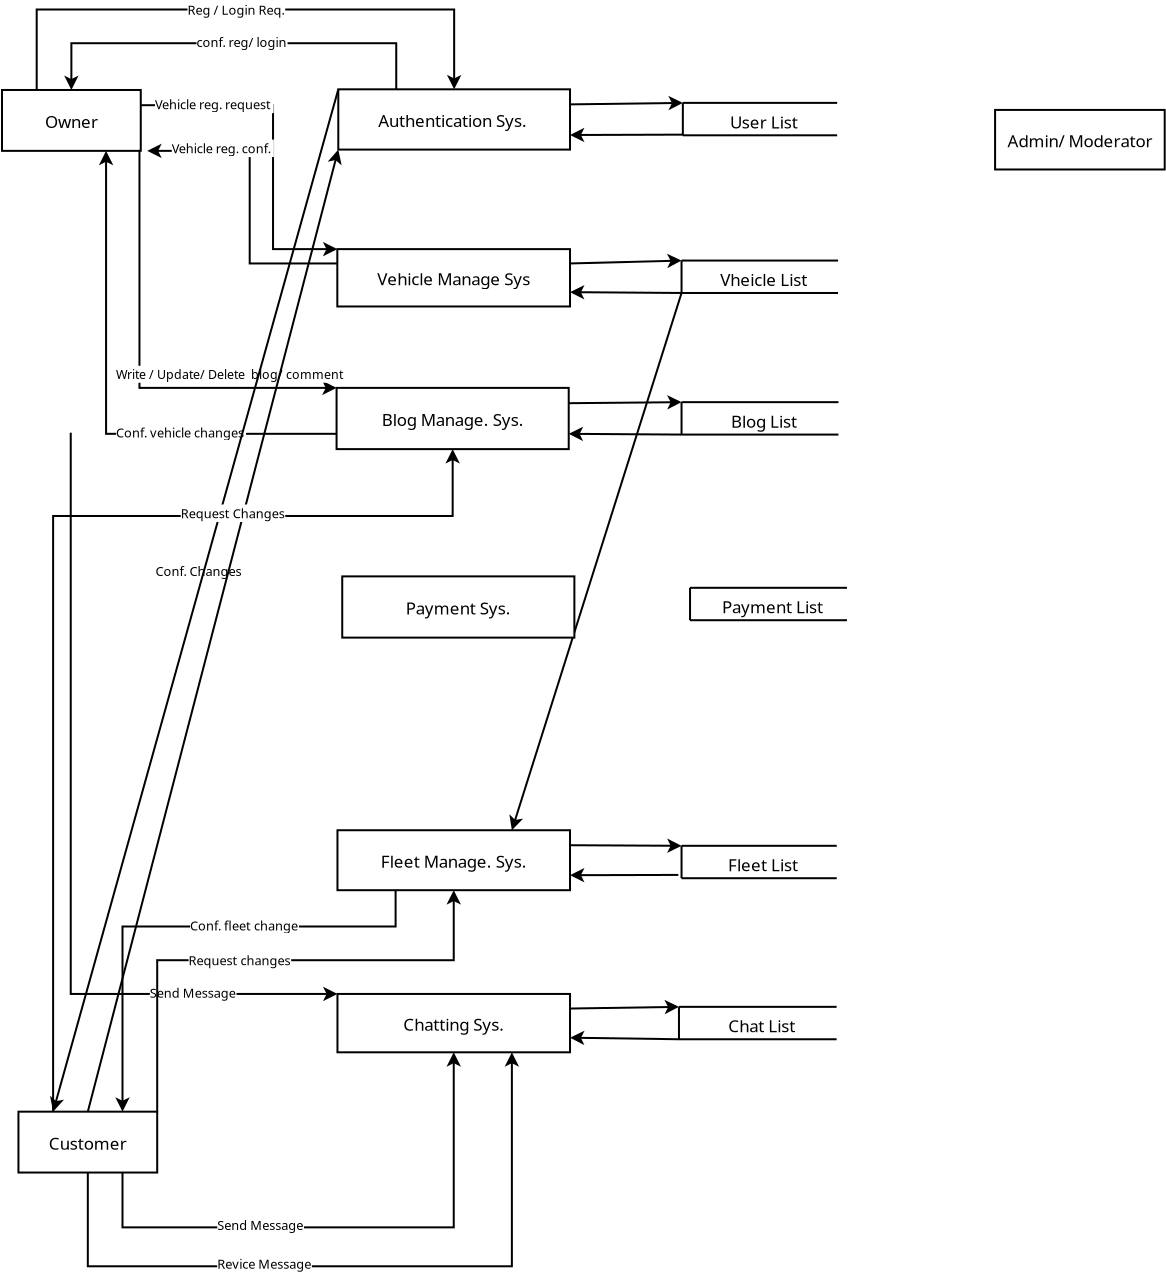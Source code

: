 <?xml version="1.0" encoding="UTF-8"?>
<dia:diagram xmlns:dia="http://www.lysator.liu.se/~alla/dia/">
  <dia:layer name="Background" visible="true" active="true">
    <dia:object type="Flowchart - Box" version="0" id="O0">
      <dia:attribute name="obj_pos">
        <dia:point val="16.893,25.109"/>
      </dia:attribute>
      <dia:attribute name="obj_bb">
        <dia:rectangle val="16.843,25.059;28.529,28.171"/>
      </dia:attribute>
      <dia:attribute name="elem_corner">
        <dia:point val="16.893,25.109"/>
      </dia:attribute>
      <dia:attribute name="elem_width">
        <dia:real val="11.586"/>
      </dia:attribute>
      <dia:attribute name="elem_height">
        <dia:real val="3.013"/>
      </dia:attribute>
      <dia:attribute name="border_width">
        <dia:real val="0.1"/>
      </dia:attribute>
      <dia:attribute name="show_background">
        <dia:boolean val="true"/>
      </dia:attribute>
      <dia:attribute name="padding">
        <dia:real val="0.5"/>
      </dia:attribute>
      <dia:attribute name="text">
        <dia:composite type="text">
          <dia:attribute name="string">
            <dia:string>#Authentication Sys.#</dia:string>
          </dia:attribute>
          <dia:attribute name="font">
            <dia:font family="sans" style="0" name="Helvetica"/>
          </dia:attribute>
          <dia:attribute name="height">
            <dia:real val="1.058"/>
          </dia:attribute>
          <dia:attribute name="pos">
            <dia:point val="22.686,26.933"/>
          </dia:attribute>
          <dia:attribute name="color">
            <dia:color val="#000000"/>
          </dia:attribute>
          <dia:attribute name="alignment">
            <dia:enum val="1"/>
          </dia:attribute>
        </dia:composite>
      </dia:attribute>
    </dia:object>
    <dia:object type="Flowchart - Box" version="0" id="O1">
      <dia:attribute name="obj_pos">
        <dia:point val="16.807,40.037"/>
      </dia:attribute>
      <dia:attribute name="obj_bb">
        <dia:rectangle val="16.757,39.987;28.464,43.15"/>
      </dia:attribute>
      <dia:attribute name="elem_corner">
        <dia:point val="16.807,40.037"/>
      </dia:attribute>
      <dia:attribute name="elem_width">
        <dia:real val="11.607"/>
      </dia:attribute>
      <dia:attribute name="elem_height">
        <dia:real val="3.062"/>
      </dia:attribute>
      <dia:attribute name="border_width">
        <dia:real val="0.1"/>
      </dia:attribute>
      <dia:attribute name="show_background">
        <dia:boolean val="true"/>
      </dia:attribute>
      <dia:attribute name="padding">
        <dia:real val="0.5"/>
      </dia:attribute>
      <dia:attribute name="text">
        <dia:composite type="text">
          <dia:attribute name="string">
            <dia:string>#Blog Manage. Sys.#</dia:string>
          </dia:attribute>
          <dia:attribute name="font">
            <dia:font family="sans" style="0" name="Helvetica"/>
          </dia:attribute>
          <dia:attribute name="height">
            <dia:real val="1.058"/>
          </dia:attribute>
          <dia:attribute name="pos">
            <dia:point val="22.611,41.887"/>
          </dia:attribute>
          <dia:attribute name="color">
            <dia:color val="#000000"/>
          </dia:attribute>
          <dia:attribute name="alignment">
            <dia:enum val="1"/>
          </dia:attribute>
        </dia:composite>
      </dia:attribute>
    </dia:object>
    <dia:object type="Flowchart - Box" version="0" id="O2">
      <dia:attribute name="obj_pos">
        <dia:point val="16.851,62.155"/>
      </dia:attribute>
      <dia:attribute name="obj_bb">
        <dia:rectangle val="16.801,62.105;28.529,65.203"/>
      </dia:attribute>
      <dia:attribute name="elem_corner">
        <dia:point val="16.851,62.155"/>
      </dia:attribute>
      <dia:attribute name="elem_width">
        <dia:real val="11.628"/>
      </dia:attribute>
      <dia:attribute name="elem_height">
        <dia:real val="2.998"/>
      </dia:attribute>
      <dia:attribute name="border_width">
        <dia:real val="0.1"/>
      </dia:attribute>
      <dia:attribute name="show_background">
        <dia:boolean val="true"/>
      </dia:attribute>
      <dia:attribute name="padding">
        <dia:real val="0.5"/>
      </dia:attribute>
      <dia:attribute name="text">
        <dia:composite type="text">
          <dia:attribute name="string">
            <dia:string>#Fleet Manage. Sys.#</dia:string>
          </dia:attribute>
          <dia:attribute name="font">
            <dia:font family="sans" style="0" name="Helvetica"/>
          </dia:attribute>
          <dia:attribute name="height">
            <dia:real val="1.058"/>
          </dia:attribute>
          <dia:attribute name="pos">
            <dia:point val="22.665,63.972"/>
          </dia:attribute>
          <dia:attribute name="color">
            <dia:color val="#000000"/>
          </dia:attribute>
          <dia:attribute name="alignment">
            <dia:enum val="1"/>
          </dia:attribute>
        </dia:composite>
      </dia:attribute>
    </dia:object>
    <dia:object type="Flowchart - Box" version="0" id="O3">
      <dia:attribute name="obj_pos">
        <dia:point val="16.844,33.099"/>
      </dia:attribute>
      <dia:attribute name="obj_bb">
        <dia:rectangle val="16.794,33.049;28.529,36.017"/>
      </dia:attribute>
      <dia:attribute name="elem_corner">
        <dia:point val="16.844,33.099"/>
      </dia:attribute>
      <dia:attribute name="elem_width">
        <dia:real val="11.635"/>
      </dia:attribute>
      <dia:attribute name="elem_height">
        <dia:real val="2.868"/>
      </dia:attribute>
      <dia:attribute name="border_width">
        <dia:real val="0.1"/>
      </dia:attribute>
      <dia:attribute name="show_background">
        <dia:boolean val="true"/>
      </dia:attribute>
      <dia:attribute name="padding">
        <dia:real val="0.5"/>
      </dia:attribute>
      <dia:attribute name="text">
        <dia:composite type="text">
          <dia:attribute name="string">
            <dia:string>#Vehicle Manage Sys#</dia:string>
          </dia:attribute>
          <dia:attribute name="font">
            <dia:font family="sans" style="0" name="Helvetica"/>
          </dia:attribute>
          <dia:attribute name="height">
            <dia:real val="1.058"/>
          </dia:attribute>
          <dia:attribute name="pos">
            <dia:point val="22.662,34.852"/>
          </dia:attribute>
          <dia:attribute name="color">
            <dia:color val="#000000"/>
          </dia:attribute>
          <dia:attribute name="alignment">
            <dia:enum val="1"/>
          </dia:attribute>
        </dia:composite>
      </dia:attribute>
    </dia:object>
    <dia:object type="Flowchart - Box" version="0" id="O4">
      <dia:attribute name="obj_pos">
        <dia:point val="16.851,70.34"/>
      </dia:attribute>
      <dia:attribute name="obj_bb">
        <dia:rectangle val="16.801,70.29;28.529,73.308"/>
      </dia:attribute>
      <dia:attribute name="elem_corner">
        <dia:point val="16.851,70.34"/>
      </dia:attribute>
      <dia:attribute name="elem_width">
        <dia:real val="11.628"/>
      </dia:attribute>
      <dia:attribute name="elem_height">
        <dia:real val="2.918"/>
      </dia:attribute>
      <dia:attribute name="border_width">
        <dia:real val="0.1"/>
      </dia:attribute>
      <dia:attribute name="show_background">
        <dia:boolean val="true"/>
      </dia:attribute>
      <dia:attribute name="padding">
        <dia:real val="0.5"/>
      </dia:attribute>
      <dia:attribute name="text">
        <dia:composite type="text">
          <dia:attribute name="string">
            <dia:string>#Chatting Sys.#</dia:string>
          </dia:attribute>
          <dia:attribute name="font">
            <dia:font family="sans" style="0" name="Helvetica"/>
          </dia:attribute>
          <dia:attribute name="height">
            <dia:real val="1.058"/>
          </dia:attribute>
          <dia:attribute name="pos">
            <dia:point val="22.665,72.117"/>
          </dia:attribute>
          <dia:attribute name="color">
            <dia:color val="#000000"/>
          </dia:attribute>
          <dia:attribute name="alignment">
            <dia:enum val="1"/>
          </dia:attribute>
        </dia:composite>
      </dia:attribute>
    </dia:object>
    <dia:object type="Flowchart - Data Source" version="1" id="O5">
      <dia:attribute name="obj_pos">
        <dia:point val="34.12,25.787"/>
      </dia:attribute>
      <dia:attribute name="obj_bb">
        <dia:rectangle val="34.07,25.737;41.836,27.458"/>
      </dia:attribute>
      <dia:attribute name="meta">
        <dia:composite type="dict"/>
      </dia:attribute>
      <dia:attribute name="elem_corner">
        <dia:point val="34.12,25.787"/>
      </dia:attribute>
      <dia:attribute name="elem_width">
        <dia:real val="7.716"/>
      </dia:attribute>
      <dia:attribute name="elem_height">
        <dia:real val="1.621"/>
      </dia:attribute>
      <dia:attribute name="line_width">
        <dia:real val="0.1"/>
      </dia:attribute>
      <dia:attribute name="line_colour">
        <dia:color val="#000000"/>
      </dia:attribute>
      <dia:attribute name="fill_colour">
        <dia:color val="#ffffff"/>
      </dia:attribute>
      <dia:attribute name="show_background">
        <dia:boolean val="true"/>
      </dia:attribute>
      <dia:attribute name="line_style">
        <dia:enum val="0"/>
        <dia:real val="1"/>
      </dia:attribute>
      <dia:attribute name="padding">
        <dia:real val="0.1"/>
      </dia:attribute>
      <dia:attribute name="text">
        <dia:composite type="text">
          <dia:attribute name="string">
            <dia:string>#User List#</dia:string>
          </dia:attribute>
          <dia:attribute name="font">
            <dia:font family="sans" style="0" name="Helvetica"/>
          </dia:attribute>
          <dia:attribute name="height">
            <dia:real val="1.058"/>
          </dia:attribute>
          <dia:attribute name="pos">
            <dia:point val="38.171,26.969"/>
          </dia:attribute>
          <dia:attribute name="color">
            <dia:color val="#000000"/>
          </dia:attribute>
          <dia:attribute name="alignment">
            <dia:enum val="1"/>
          </dia:attribute>
        </dia:composite>
      </dia:attribute>
      <dia:attribute name="flip_horizontal">
        <dia:boolean val="false"/>
      </dia:attribute>
      <dia:attribute name="flip_vertical">
        <dia:boolean val="false"/>
      </dia:attribute>
      <dia:attribute name="subscale">
        <dia:real val="1"/>
      </dia:attribute>
    </dia:object>
    <dia:object type="Flowchart - Data Source" version="1" id="O6">
      <dia:attribute name="obj_pos">
        <dia:point val="34.055,33.671"/>
      </dia:attribute>
      <dia:attribute name="obj_bb">
        <dia:rectangle val="34.005,33.621;41.88,35.342"/>
      </dia:attribute>
      <dia:attribute name="meta">
        <dia:composite type="dict"/>
      </dia:attribute>
      <dia:attribute name="elem_corner">
        <dia:point val="34.055,33.671"/>
      </dia:attribute>
      <dia:attribute name="elem_width">
        <dia:real val="7.825"/>
      </dia:attribute>
      <dia:attribute name="elem_height">
        <dia:real val="1.621"/>
      </dia:attribute>
      <dia:attribute name="line_width">
        <dia:real val="0.1"/>
      </dia:attribute>
      <dia:attribute name="line_colour">
        <dia:color val="#000000"/>
      </dia:attribute>
      <dia:attribute name="fill_colour">
        <dia:color val="#ffffff"/>
      </dia:attribute>
      <dia:attribute name="show_background">
        <dia:boolean val="true"/>
      </dia:attribute>
      <dia:attribute name="line_style">
        <dia:enum val="0"/>
        <dia:real val="1"/>
      </dia:attribute>
      <dia:attribute name="padding">
        <dia:real val="0.1"/>
      </dia:attribute>
      <dia:attribute name="text">
        <dia:composite type="text">
          <dia:attribute name="string">
            <dia:string>#Vheicle List#</dia:string>
          </dia:attribute>
          <dia:attribute name="font">
            <dia:font family="sans" style="0" name="Helvetica"/>
          </dia:attribute>
          <dia:attribute name="height">
            <dia:real val="1.058"/>
          </dia:attribute>
          <dia:attribute name="pos">
            <dia:point val="38.163,34.853"/>
          </dia:attribute>
          <dia:attribute name="color">
            <dia:color val="#000000"/>
          </dia:attribute>
          <dia:attribute name="alignment">
            <dia:enum val="1"/>
          </dia:attribute>
        </dia:composite>
      </dia:attribute>
      <dia:attribute name="flip_horizontal">
        <dia:boolean val="false"/>
      </dia:attribute>
      <dia:attribute name="flip_vertical">
        <dia:boolean val="false"/>
      </dia:attribute>
      <dia:attribute name="subscale">
        <dia:real val="1"/>
      </dia:attribute>
    </dia:object>
    <dia:object type="Flowchart - Data Source" version="1" id="O7">
      <dia:attribute name="obj_pos">
        <dia:point val="34.055,40.751"/>
      </dia:attribute>
      <dia:attribute name="obj_bb">
        <dia:rectangle val="34.005,40.701;41.901,42.422"/>
      </dia:attribute>
      <dia:attribute name="meta">
        <dia:composite type="dict"/>
      </dia:attribute>
      <dia:attribute name="elem_corner">
        <dia:point val="34.055,40.751"/>
      </dia:attribute>
      <dia:attribute name="elem_width">
        <dia:real val="7.846"/>
      </dia:attribute>
      <dia:attribute name="elem_height">
        <dia:real val="1.621"/>
      </dia:attribute>
      <dia:attribute name="line_width">
        <dia:real val="0.1"/>
      </dia:attribute>
      <dia:attribute name="line_colour">
        <dia:color val="#000000"/>
      </dia:attribute>
      <dia:attribute name="fill_colour">
        <dia:color val="#ffffff"/>
      </dia:attribute>
      <dia:attribute name="show_background">
        <dia:boolean val="true"/>
      </dia:attribute>
      <dia:attribute name="line_style">
        <dia:enum val="0"/>
        <dia:real val="1"/>
      </dia:attribute>
      <dia:attribute name="padding">
        <dia:real val="0.1"/>
      </dia:attribute>
      <dia:attribute name="text">
        <dia:composite type="text">
          <dia:attribute name="string">
            <dia:string>#Blog List#</dia:string>
          </dia:attribute>
          <dia:attribute name="font">
            <dia:font family="sans" style="0" name="Helvetica"/>
          </dia:attribute>
          <dia:attribute name="height">
            <dia:real val="1.058"/>
          </dia:attribute>
          <dia:attribute name="pos">
            <dia:point val="38.174,41.932"/>
          </dia:attribute>
          <dia:attribute name="color">
            <dia:color val="#000000"/>
          </dia:attribute>
          <dia:attribute name="alignment">
            <dia:enum val="1"/>
          </dia:attribute>
        </dia:composite>
      </dia:attribute>
      <dia:attribute name="flip_horizontal">
        <dia:boolean val="false"/>
      </dia:attribute>
      <dia:attribute name="flip_vertical">
        <dia:boolean val="false"/>
      </dia:attribute>
      <dia:attribute name="subscale">
        <dia:real val="1"/>
      </dia:attribute>
    </dia:object>
    <dia:object type="Flowchart - Data Source" version="1" id="O8">
      <dia:attribute name="obj_pos">
        <dia:point val="34.055,62.933"/>
      </dia:attribute>
      <dia:attribute name="obj_bb">
        <dia:rectangle val="34.005,62.883;41.815,64.604"/>
      </dia:attribute>
      <dia:attribute name="meta">
        <dia:composite type="dict"/>
      </dia:attribute>
      <dia:attribute name="elem_corner">
        <dia:point val="34.055,62.933"/>
      </dia:attribute>
      <dia:attribute name="elem_width">
        <dia:real val="7.76"/>
      </dia:attribute>
      <dia:attribute name="elem_height">
        <dia:real val="1.621"/>
      </dia:attribute>
      <dia:attribute name="line_width">
        <dia:real val="0.1"/>
      </dia:attribute>
      <dia:attribute name="line_colour">
        <dia:color val="#000000"/>
      </dia:attribute>
      <dia:attribute name="fill_colour">
        <dia:color val="#ffffff"/>
      </dia:attribute>
      <dia:attribute name="show_background">
        <dia:boolean val="true"/>
      </dia:attribute>
      <dia:attribute name="line_style">
        <dia:enum val="0"/>
        <dia:real val="1"/>
      </dia:attribute>
      <dia:attribute name="padding">
        <dia:real val="0.1"/>
      </dia:attribute>
      <dia:attribute name="text">
        <dia:composite type="text">
          <dia:attribute name="string">
            <dia:string>#Fleet List#</dia:string>
          </dia:attribute>
          <dia:attribute name="font">
            <dia:font family="sans" style="0" name="Helvetica"/>
          </dia:attribute>
          <dia:attribute name="height">
            <dia:real val="1.058"/>
          </dia:attribute>
          <dia:attribute name="pos">
            <dia:point val="38.129,64.115"/>
          </dia:attribute>
          <dia:attribute name="color">
            <dia:color val="#000000"/>
          </dia:attribute>
          <dia:attribute name="alignment">
            <dia:enum val="1"/>
          </dia:attribute>
        </dia:composite>
      </dia:attribute>
      <dia:attribute name="flip_horizontal">
        <dia:boolean val="false"/>
      </dia:attribute>
      <dia:attribute name="flip_vertical">
        <dia:boolean val="false"/>
      </dia:attribute>
      <dia:attribute name="subscale">
        <dia:real val="1"/>
      </dia:attribute>
    </dia:object>
    <dia:object type="Flowchart - Data Source" version="1" id="O9">
      <dia:attribute name="obj_pos">
        <dia:point val="33.926,70.985"/>
      </dia:attribute>
      <dia:attribute name="obj_bb">
        <dia:rectangle val="33.876,70.935;41.809,72.656"/>
      </dia:attribute>
      <dia:attribute name="meta">
        <dia:composite type="dict"/>
      </dia:attribute>
      <dia:attribute name="elem_corner">
        <dia:point val="33.926,70.985"/>
      </dia:attribute>
      <dia:attribute name="elem_width">
        <dia:real val="7.883"/>
      </dia:attribute>
      <dia:attribute name="elem_height">
        <dia:real val="1.621"/>
      </dia:attribute>
      <dia:attribute name="line_width">
        <dia:real val="0.1"/>
      </dia:attribute>
      <dia:attribute name="line_colour">
        <dia:color val="#000000"/>
      </dia:attribute>
      <dia:attribute name="fill_colour">
        <dia:color val="#ffffff"/>
      </dia:attribute>
      <dia:attribute name="show_background">
        <dia:boolean val="true"/>
      </dia:attribute>
      <dia:attribute name="line_style">
        <dia:enum val="0"/>
        <dia:real val="1"/>
      </dia:attribute>
      <dia:attribute name="padding">
        <dia:real val="0.1"/>
      </dia:attribute>
      <dia:attribute name="text">
        <dia:composite type="text">
          <dia:attribute name="string">
            <dia:string>#Chat List#</dia:string>
          </dia:attribute>
          <dia:attribute name="font">
            <dia:font family="sans" style="0" name="Helvetica"/>
          </dia:attribute>
          <dia:attribute name="height">
            <dia:real val="1.058"/>
          </dia:attribute>
          <dia:attribute name="pos">
            <dia:point val="38.064,72.167"/>
          </dia:attribute>
          <dia:attribute name="color">
            <dia:color val="#000000"/>
          </dia:attribute>
          <dia:attribute name="alignment">
            <dia:enum val="1"/>
          </dia:attribute>
        </dia:composite>
      </dia:attribute>
      <dia:attribute name="flip_horizontal">
        <dia:boolean val="false"/>
      </dia:attribute>
      <dia:attribute name="flip_vertical">
        <dia:boolean val="false"/>
      </dia:attribute>
      <dia:attribute name="subscale">
        <dia:real val="1"/>
      </dia:attribute>
    </dia:object>
    <dia:object type="Flowchart - Box" version="0" id="O10">
      <dia:attribute name="obj_pos">
        <dia:point val="0.078,25.142"/>
      </dia:attribute>
      <dia:attribute name="obj_bb">
        <dia:rectangle val="0.028,25.092;7.066,28.236"/>
      </dia:attribute>
      <dia:attribute name="elem_corner">
        <dia:point val="0.078,25.142"/>
      </dia:attribute>
      <dia:attribute name="elem_width">
        <dia:real val="6.938"/>
      </dia:attribute>
      <dia:attribute name="elem_height">
        <dia:real val="3.044"/>
      </dia:attribute>
      <dia:attribute name="border_width">
        <dia:real val="0.1"/>
      </dia:attribute>
      <dia:attribute name="show_background">
        <dia:boolean val="true"/>
      </dia:attribute>
      <dia:attribute name="padding">
        <dia:real val="0.5"/>
      </dia:attribute>
      <dia:attribute name="text">
        <dia:composite type="text">
          <dia:attribute name="string">
            <dia:string>#Owner#</dia:string>
          </dia:attribute>
          <dia:attribute name="font">
            <dia:font family="sans" style="0" name="Helvetica"/>
          </dia:attribute>
          <dia:attribute name="height">
            <dia:real val="1.058"/>
          </dia:attribute>
          <dia:attribute name="pos">
            <dia:point val="3.547,26.983"/>
          </dia:attribute>
          <dia:attribute name="color">
            <dia:color val="#000000"/>
          </dia:attribute>
          <dia:attribute name="alignment">
            <dia:enum val="1"/>
          </dia:attribute>
        </dia:composite>
      </dia:attribute>
    </dia:object>
    <dia:object type="Standard - Text" version="1" id="O11">
      <dia:attribute name="obj_pos">
        <dia:point val="10.258,25.787"/>
      </dia:attribute>
      <dia:attribute name="obj_bb">
        <dia:rectangle val="10.258,25.147;10.258,25.919"/>
      </dia:attribute>
      <dia:attribute name="text">
        <dia:composite type="text">
          <dia:attribute name="string">
            <dia:string>##</dia:string>
          </dia:attribute>
          <dia:attribute name="font">
            <dia:font family="sans" style="0" name="Helvetica"/>
          </dia:attribute>
          <dia:attribute name="height">
            <dia:real val="0.8"/>
          </dia:attribute>
          <dia:attribute name="pos">
            <dia:point val="10.258,25.787"/>
          </dia:attribute>
          <dia:attribute name="color">
            <dia:color val="#000000"/>
          </dia:attribute>
          <dia:attribute name="alignment">
            <dia:enum val="0"/>
          </dia:attribute>
        </dia:composite>
      </dia:attribute>
      <dia:attribute name="valign">
        <dia:enum val="3"/>
      </dia:attribute>
    </dia:object>
    <dia:object type="Standard - Line" version="0" id="O12">
      <dia:attribute name="obj_pos">
        <dia:point val="28.479,25.862"/>
      </dia:attribute>
      <dia:attribute name="obj_bb">
        <dia:rectangle val="28.428,25.433;34.232,26.157"/>
      </dia:attribute>
      <dia:attribute name="conn_endpoints">
        <dia:point val="28.479,25.862"/>
        <dia:point val="34.12,25.787"/>
      </dia:attribute>
      <dia:attribute name="numcp">
        <dia:int val="1"/>
      </dia:attribute>
      <dia:attribute name="end_arrow">
        <dia:enum val="22"/>
      </dia:attribute>
      <dia:attribute name="end_arrow_length">
        <dia:real val="0.5"/>
      </dia:attribute>
      <dia:attribute name="end_arrow_width">
        <dia:real val="0.5"/>
      </dia:attribute>
      <dia:connections>
        <dia:connection handle="0" to="O0" connection="6"/>
        <dia:connection handle="1" to="O5" connection="0"/>
      </dia:connections>
    </dia:object>
    <dia:object type="Flowchart - Box" version="0" id="O13">
      <dia:attribute name="obj_pos">
        <dia:point val="0.9,76.226"/>
      </dia:attribute>
      <dia:attribute name="obj_bb">
        <dia:rectangle val="0.85,76.176;7.888,79.319"/>
      </dia:attribute>
      <dia:attribute name="elem_corner">
        <dia:point val="0.9,76.226"/>
      </dia:attribute>
      <dia:attribute name="elem_width">
        <dia:real val="6.938"/>
      </dia:attribute>
      <dia:attribute name="elem_height">
        <dia:real val="3.044"/>
      </dia:attribute>
      <dia:attribute name="border_width">
        <dia:real val="0.1"/>
      </dia:attribute>
      <dia:attribute name="show_background">
        <dia:boolean val="true"/>
      </dia:attribute>
      <dia:attribute name="padding">
        <dia:real val="0.5"/>
      </dia:attribute>
      <dia:attribute name="text">
        <dia:composite type="text">
          <dia:attribute name="string">
            <dia:string>#Customer#</dia:string>
          </dia:attribute>
          <dia:attribute name="font">
            <dia:font family="sans" style="0" name="Helvetica"/>
          </dia:attribute>
          <dia:attribute name="height">
            <dia:real val="1.058"/>
          </dia:attribute>
          <dia:attribute name="pos">
            <dia:point val="4.369,78.066"/>
          </dia:attribute>
          <dia:attribute name="color">
            <dia:color val="#000000"/>
          </dia:attribute>
          <dia:attribute name="alignment">
            <dia:enum val="1"/>
          </dia:attribute>
        </dia:composite>
      </dia:attribute>
    </dia:object>
    <dia:group>
      <dia:object type="Standard - ZigZagLine" version="1" id="O14">
        <dia:attribute name="obj_pos">
          <dia:point val="1.813,25.142"/>
        </dia:attribute>
        <dia:attribute name="obj_bb">
          <dia:rectangle val="1.763,21.068;23.048,25.221"/>
        </dia:attribute>
        <dia:attribute name="orth_points">
          <dia:point val="1.813,25.142"/>
          <dia:point val="1.813,21.118"/>
          <dia:point val="22.686,21.118"/>
          <dia:point val="22.686,25.109"/>
        </dia:attribute>
        <dia:attribute name="orth_orient">
          <dia:enum val="1"/>
          <dia:enum val="0"/>
          <dia:enum val="1"/>
        </dia:attribute>
        <dia:attribute name="autorouting">
          <dia:boolean val="false"/>
        </dia:attribute>
        <dia:attribute name="line_width">
          <dia:real val="0.1"/>
        </dia:attribute>
        <dia:attribute name="end_arrow">
          <dia:enum val="22"/>
        </dia:attribute>
        <dia:attribute name="end_arrow_length">
          <dia:real val="0.5"/>
        </dia:attribute>
        <dia:attribute name="end_arrow_width">
          <dia:real val="0.5"/>
        </dia:attribute>
      </dia:object>
      <dia:object type="Standard - Text" version="1" id="O15">
        <dia:attribute name="obj_pos">
          <dia:point val="9.351,21.378"/>
        </dia:attribute>
        <dia:attribute name="obj_bb">
          <dia:rectangle val="9.351,20.738;14.095,21.51"/>
        </dia:attribute>
        <dia:attribute name="text">
          <dia:composite type="text">
            <dia:attribute name="string">
              <dia:string>#Reg / Login Req.#</dia:string>
            </dia:attribute>
            <dia:attribute name="font">
              <dia:font family="sans" style="0" name="Helvetica"/>
            </dia:attribute>
            <dia:attribute name="height">
              <dia:real val="0.8"/>
            </dia:attribute>
            <dia:attribute name="pos">
              <dia:point val="9.351,21.378"/>
            </dia:attribute>
            <dia:attribute name="color">
              <dia:color val="#000000"/>
            </dia:attribute>
            <dia:attribute name="alignment">
              <dia:enum val="0"/>
            </dia:attribute>
          </dia:composite>
        </dia:attribute>
        <dia:attribute name="valign">
          <dia:enum val="3"/>
        </dia:attribute>
        <dia:attribute name="fill_color">
          <dia:color val="#ffffff"/>
        </dia:attribute>
        <dia:attribute name="show_background">
          <dia:boolean val="true"/>
        </dia:attribute>
      </dia:object>
    </dia:group>
    <dia:group>
      <dia:object type="Standard - ZigZagLine" version="1" id="O16">
        <dia:attribute name="obj_pos">
          <dia:point val="19.79,25.109"/>
        </dia:attribute>
        <dia:attribute name="obj_bb">
          <dia:rectangle val="3.185,22.754;19.84,25.254"/>
        </dia:attribute>
        <dia:attribute name="orth_points">
          <dia:point val="19.79,25.109"/>
          <dia:point val="19.79,22.804"/>
          <dia:point val="3.547,22.804"/>
          <dia:point val="3.547,25.142"/>
        </dia:attribute>
        <dia:attribute name="orth_orient">
          <dia:enum val="1"/>
          <dia:enum val="0"/>
          <dia:enum val="1"/>
        </dia:attribute>
        <dia:attribute name="autorouting">
          <dia:boolean val="false"/>
        </dia:attribute>
        <dia:attribute name="line_width">
          <dia:real val="0.1"/>
        </dia:attribute>
        <dia:attribute name="end_arrow">
          <dia:enum val="22"/>
        </dia:attribute>
        <dia:attribute name="end_arrow_length">
          <dia:real val="0.5"/>
        </dia:attribute>
        <dia:attribute name="end_arrow_width">
          <dia:real val="0.5"/>
        </dia:attribute>
      </dia:object>
      <dia:object type="Standard - Text" version="1" id="O17">
        <dia:attribute name="obj_pos">
          <dia:point val="9.804,22.999"/>
        </dia:attribute>
        <dia:attribute name="obj_bb">
          <dia:rectangle val="9.804,22.359;14.127,23.131"/>
        </dia:attribute>
        <dia:attribute name="text">
          <dia:composite type="text">
            <dia:attribute name="string">
              <dia:string>#conf. reg/ login#</dia:string>
            </dia:attribute>
            <dia:attribute name="font">
              <dia:font family="sans" style="0" name="Helvetica"/>
            </dia:attribute>
            <dia:attribute name="height">
              <dia:real val="0.8"/>
            </dia:attribute>
            <dia:attribute name="pos">
              <dia:point val="9.804,22.999"/>
            </dia:attribute>
            <dia:attribute name="color">
              <dia:color val="#000000"/>
            </dia:attribute>
            <dia:attribute name="alignment">
              <dia:enum val="0"/>
            </dia:attribute>
          </dia:composite>
        </dia:attribute>
        <dia:attribute name="valign">
          <dia:enum val="3"/>
        </dia:attribute>
        <dia:attribute name="fill_color">
          <dia:color val="#ffffff"/>
        </dia:attribute>
        <dia:attribute name="show_background">
          <dia:boolean val="true"/>
        </dia:attribute>
      </dia:object>
    </dia:group>
    <dia:group>
      <dia:object type="Standard - ZigZagLine" version="1" id="O18">
        <dia:attribute name="obj_pos">
          <dia:point val="7.016,25.903"/>
        </dia:attribute>
        <dia:attribute name="obj_bb">
          <dia:rectangle val="6.966,25.853;16.956,33.461"/>
        </dia:attribute>
        <dia:attribute name="orth_points">
          <dia:point val="7.016,25.903"/>
          <dia:point val="13.63,25.903"/>
          <dia:point val="13.63,33.099"/>
          <dia:point val="16.844,33.099"/>
        </dia:attribute>
        <dia:attribute name="orth_orient">
          <dia:enum val="0"/>
          <dia:enum val="1"/>
          <dia:enum val="0"/>
        </dia:attribute>
        <dia:attribute name="autorouting">
          <dia:boolean val="false"/>
        </dia:attribute>
        <dia:attribute name="end_arrow">
          <dia:enum val="22"/>
        </dia:attribute>
        <dia:attribute name="end_arrow_length">
          <dia:real val="0.5"/>
        </dia:attribute>
        <dia:attribute name="end_arrow_width">
          <dia:real val="0.5"/>
        </dia:attribute>
      </dia:object>
      <dia:object type="Standard - Text" version="1" id="O19">
        <dia:attribute name="obj_pos">
          <dia:point val="7.729,26.111"/>
        </dia:attribute>
        <dia:attribute name="obj_bb">
          <dia:rectangle val="7.729,25.471;13.38,26.244"/>
        </dia:attribute>
        <dia:attribute name="text">
          <dia:composite type="text">
            <dia:attribute name="string">
              <dia:string>#Vehicle reg. request#</dia:string>
            </dia:attribute>
            <dia:attribute name="font">
              <dia:font family="sans" style="0" name="Helvetica"/>
            </dia:attribute>
            <dia:attribute name="height">
              <dia:real val="0.8"/>
            </dia:attribute>
            <dia:attribute name="pos">
              <dia:point val="7.729,26.111"/>
            </dia:attribute>
            <dia:attribute name="color">
              <dia:color val="#000000"/>
            </dia:attribute>
            <dia:attribute name="alignment">
              <dia:enum val="0"/>
            </dia:attribute>
          </dia:composite>
        </dia:attribute>
        <dia:attribute name="valign">
          <dia:enum val="3"/>
        </dia:attribute>
        <dia:attribute name="fill_color">
          <dia:color val="#ffffff"/>
        </dia:attribute>
        <dia:attribute name="show_background">
          <dia:boolean val="true"/>
        </dia:attribute>
      </dia:object>
    </dia:group>
    <dia:group>
      <dia:object type="Standard - ZigZagLine" version="1" id="O20">
        <dia:attribute name="obj_pos">
          <dia:point val="16.844,33.816"/>
        </dia:attribute>
        <dia:attribute name="obj_bb">
          <dia:rectangle val="7.229,27.824;16.894,33.866"/>
        </dia:attribute>
        <dia:attribute name="orth_points">
          <dia:point val="16.844,33.816"/>
          <dia:point val="12.463,33.816"/>
          <dia:point val="12.463,28.186"/>
          <dia:point val="7.34,28.186"/>
        </dia:attribute>
        <dia:attribute name="orth_orient">
          <dia:enum val="0"/>
          <dia:enum val="1"/>
          <dia:enum val="0"/>
        </dia:attribute>
        <dia:attribute name="autorouting">
          <dia:boolean val="false"/>
        </dia:attribute>
        <dia:attribute name="end_arrow">
          <dia:enum val="22"/>
        </dia:attribute>
        <dia:attribute name="end_arrow_length">
          <dia:real val="0.5"/>
        </dia:attribute>
        <dia:attribute name="end_arrow_width">
          <dia:real val="0.5"/>
        </dia:attribute>
      </dia:object>
      <dia:object type="Standard - Text" version="1" id="O21">
        <dia:attribute name="obj_pos">
          <dia:point val="8.566,28.307"/>
        </dia:attribute>
        <dia:attribute name="obj_bb">
          <dia:rectangle val="8.566,27.667;13.488,28.44"/>
        </dia:attribute>
        <dia:attribute name="text">
          <dia:composite type="text">
            <dia:attribute name="string">
              <dia:string>#Vehicle reg. conf.#</dia:string>
            </dia:attribute>
            <dia:attribute name="font">
              <dia:font family="sans" style="0" name="Helvetica"/>
            </dia:attribute>
            <dia:attribute name="height">
              <dia:real val="0.8"/>
            </dia:attribute>
            <dia:attribute name="pos">
              <dia:point val="8.566,28.307"/>
            </dia:attribute>
            <dia:attribute name="color">
              <dia:color val="#000000"/>
            </dia:attribute>
            <dia:attribute name="alignment">
              <dia:enum val="0"/>
            </dia:attribute>
          </dia:composite>
        </dia:attribute>
        <dia:attribute name="valign">
          <dia:enum val="3"/>
        </dia:attribute>
        <dia:attribute name="fill_color">
          <dia:color val="#ffffff"/>
        </dia:attribute>
        <dia:attribute name="show_background">
          <dia:boolean val="true"/>
        </dia:attribute>
      </dia:object>
    </dia:group>
    <dia:group>
      <dia:object type="Standard - ZigZagLine" version="1" id="O22">
        <dia:attribute name="obj_pos">
          <dia:point val="5.282,28.186"/>
        </dia:attribute>
        <dia:attribute name="obj_bb">
          <dia:rectangle val="4.92,28.136;16.857,42.384"/>
        </dia:attribute>
        <dia:attribute name="orth_points">
          <dia:point val="5.282,28.186"/>
          <dia:point val="5.282,42.334"/>
          <dia:point val="16.807,42.334"/>
        </dia:attribute>
        <dia:attribute name="orth_orient">
          <dia:enum val="1"/>
          <dia:enum val="0"/>
        </dia:attribute>
        <dia:attribute name="autorouting">
          <dia:boolean val="true"/>
        </dia:attribute>
        <dia:attribute name="start_arrow">
          <dia:enum val="22"/>
        </dia:attribute>
        <dia:attribute name="start_arrow_length">
          <dia:real val="0.5"/>
        </dia:attribute>
        <dia:attribute name="start_arrow_width">
          <dia:real val="0.5"/>
        </dia:attribute>
      </dia:object>
      <dia:object type="Standard - Text" version="1" id="O23">
        <dia:attribute name="obj_pos">
          <dia:point val="5.784,42.516"/>
        </dia:attribute>
        <dia:attribute name="obj_bb">
          <dia:rectangle val="5.784,41.857;11.959,42.687"/>
        </dia:attribute>
        <dia:attribute name="text">
          <dia:composite type="text">
            <dia:attribute name="string">
              <dia:string>#Conf. vehicle changes#</dia:string>
            </dia:attribute>
            <dia:attribute name="font">
              <dia:font family="sans" style="0" name="Helvetica"/>
            </dia:attribute>
            <dia:attribute name="height">
              <dia:real val="0.8"/>
            </dia:attribute>
            <dia:attribute name="pos">
              <dia:point val="5.784,42.516"/>
            </dia:attribute>
            <dia:attribute name="color">
              <dia:color val="#000000"/>
            </dia:attribute>
            <dia:attribute name="alignment">
              <dia:enum val="0"/>
            </dia:attribute>
          </dia:composite>
        </dia:attribute>
        <dia:attribute name="valign">
          <dia:enum val="3"/>
        </dia:attribute>
        <dia:attribute name="fill_color">
          <dia:color val="#ffffff"/>
        </dia:attribute>
        <dia:attribute name="show_background">
          <dia:boolean val="true"/>
        </dia:attribute>
      </dia:object>
    </dia:group>
    <dia:group>
      <dia:object type="Standard - ZigZagLine" version="1" id="O24">
        <dia:attribute name="obj_pos">
          <dia:point val="7.016,28.186"/>
        </dia:attribute>
        <dia:attribute name="obj_bb">
          <dia:rectangle val="6.901,28.136;16.919,40.399"/>
        </dia:attribute>
        <dia:attribute name="orth_points">
          <dia:point val="7.016,28.186"/>
          <dia:point val="6.951,28.186"/>
          <dia:point val="6.951,40.037"/>
          <dia:point val="16.807,40.037"/>
        </dia:attribute>
        <dia:attribute name="orth_orient">
          <dia:enum val="0"/>
          <dia:enum val="1"/>
          <dia:enum val="0"/>
        </dia:attribute>
        <dia:attribute name="autorouting">
          <dia:boolean val="false"/>
        </dia:attribute>
        <dia:attribute name="end_arrow">
          <dia:enum val="22"/>
        </dia:attribute>
        <dia:attribute name="end_arrow_length">
          <dia:real val="0.5"/>
        </dia:attribute>
        <dia:attribute name="end_arrow_width">
          <dia:real val="0.5"/>
        </dia:attribute>
      </dia:object>
      <dia:object type="Standard - Text" version="1" id="O25">
        <dia:attribute name="obj_pos">
          <dia:point val="5.784,39.598"/>
        </dia:attribute>
        <dia:attribute name="obj_bb">
          <dia:rectangle val="5.784,38.978;16.539,39.726"/>
        </dia:attribute>
        <dia:attribute name="text">
          <dia:composite type="text">
            <dia:attribute name="string">
              <dia:string>#Write / Update/ Delete  blog/ comment#</dia:string>
            </dia:attribute>
            <dia:attribute name="font">
              <dia:font family="sans" style="0" name="Helvetica"/>
            </dia:attribute>
            <dia:attribute name="height">
              <dia:real val="0.776"/>
            </dia:attribute>
            <dia:attribute name="pos">
              <dia:point val="5.784,39.598"/>
            </dia:attribute>
            <dia:attribute name="color">
              <dia:color val="#000000"/>
            </dia:attribute>
            <dia:attribute name="alignment">
              <dia:enum val="0"/>
            </dia:attribute>
          </dia:composite>
        </dia:attribute>
        <dia:attribute name="valign">
          <dia:enum val="3"/>
        </dia:attribute>
        <dia:attribute name="fill_color">
          <dia:color val="#ffffff"/>
        </dia:attribute>
        <dia:attribute name="show_background">
          <dia:boolean val="true"/>
        </dia:attribute>
      </dia:object>
    </dia:group>
    <dia:group>
      <dia:object type="Standard - ZigZagLine" version="1" id="O26">
        <dia:attribute name="obj_pos">
          <dia:point val="3.547,42.328"/>
        </dia:attribute>
        <dia:attribute name="obj_bb">
          <dia:rectangle val="3.465,42.278;16.963,70.702"/>
        </dia:attribute>
        <dia:attribute name="orth_points">
          <dia:point val="3.547,42.328"/>
          <dia:point val="3.515,42.328"/>
          <dia:point val="3.515,70.34"/>
          <dia:point val="16.851,70.34"/>
        </dia:attribute>
        <dia:attribute name="orth_orient">
          <dia:enum val="0"/>
          <dia:enum val="1"/>
          <dia:enum val="0"/>
        </dia:attribute>
        <dia:attribute name="autorouting">
          <dia:boolean val="false"/>
        </dia:attribute>
        <dia:attribute name="end_arrow">
          <dia:enum val="22"/>
        </dia:attribute>
        <dia:attribute name="end_arrow_length">
          <dia:real val="0.5"/>
        </dia:attribute>
        <dia:attribute name="end_arrow_width">
          <dia:real val="0.5"/>
        </dia:attribute>
      </dia:object>
      <dia:object type="Standard - Text" version="1" id="O27">
        <dia:attribute name="obj_pos">
          <dia:point val="7.47,70.534"/>
        </dia:attribute>
        <dia:attribute name="obj_bb">
          <dia:rectangle val="7.47,69.894;11.505,70.667"/>
        </dia:attribute>
        <dia:attribute name="text">
          <dia:composite type="text">
            <dia:attribute name="string">
              <dia:string>#Send Message#</dia:string>
            </dia:attribute>
            <dia:attribute name="font">
              <dia:font family="sans" style="0" name="Helvetica"/>
            </dia:attribute>
            <dia:attribute name="height">
              <dia:real val="0.8"/>
            </dia:attribute>
            <dia:attribute name="pos">
              <dia:point val="7.47,70.534"/>
            </dia:attribute>
            <dia:attribute name="color">
              <dia:color val="#000000"/>
            </dia:attribute>
            <dia:attribute name="alignment">
              <dia:enum val="0"/>
            </dia:attribute>
          </dia:composite>
        </dia:attribute>
        <dia:attribute name="valign">
          <dia:enum val="3"/>
        </dia:attribute>
        <dia:attribute name="fill_color">
          <dia:color val="#ffffff"/>
        </dia:attribute>
        <dia:attribute name="show_background">
          <dia:boolean val="true"/>
        </dia:attribute>
      </dia:object>
    </dia:group>
    <dia:group>
      <dia:object type="Standard - ZigZagLine" version="1" id="O28">
        <dia:attribute name="obj_pos">
          <dia:point val="6.103,79.269"/>
        </dia:attribute>
        <dia:attribute name="obj_bb">
          <dia:rectangle val="6.053,73.146;23.027,82.061"/>
        </dia:attribute>
        <dia:attribute name="orth_points">
          <dia:point val="6.103,79.269"/>
          <dia:point val="6.103,82.011"/>
          <dia:point val="22.665,82.011"/>
          <dia:point val="22.665,73.258"/>
        </dia:attribute>
        <dia:attribute name="orth_orient">
          <dia:enum val="1"/>
          <dia:enum val="0"/>
          <dia:enum val="1"/>
        </dia:attribute>
        <dia:attribute name="autorouting">
          <dia:boolean val="false"/>
        </dia:attribute>
        <dia:attribute name="end_arrow">
          <dia:enum val="22"/>
        </dia:attribute>
        <dia:attribute name="end_arrow_length">
          <dia:real val="0.5"/>
        </dia:attribute>
        <dia:attribute name="end_arrow_width">
          <dia:real val="0.5"/>
        </dia:attribute>
      </dia:object>
      <dia:object type="Standard - Text" version="1" id="O29">
        <dia:attribute name="obj_pos">
          <dia:point val="10.842,82.141"/>
        </dia:attribute>
        <dia:attribute name="obj_bb">
          <dia:rectangle val="10.842,81.501;14.877,82.274"/>
        </dia:attribute>
        <dia:attribute name="text">
          <dia:composite type="text">
            <dia:attribute name="string">
              <dia:string>#Send Message#</dia:string>
            </dia:attribute>
            <dia:attribute name="font">
              <dia:font family="sans" style="0" name="Helvetica"/>
            </dia:attribute>
            <dia:attribute name="height">
              <dia:real val="0.8"/>
            </dia:attribute>
            <dia:attribute name="pos">
              <dia:point val="10.842,82.141"/>
            </dia:attribute>
            <dia:attribute name="color">
              <dia:color val="#000000"/>
            </dia:attribute>
            <dia:attribute name="alignment">
              <dia:enum val="0"/>
            </dia:attribute>
          </dia:composite>
        </dia:attribute>
        <dia:attribute name="valign">
          <dia:enum val="3"/>
        </dia:attribute>
        <dia:attribute name="fill_color">
          <dia:color val="#ffffff"/>
        </dia:attribute>
        <dia:attribute name="show_background">
          <dia:boolean val="true"/>
        </dia:attribute>
      </dia:object>
    </dia:group>
    <dia:group>
      <dia:object type="Standard - ZigZagLine" version="1" id="O30">
        <dia:attribute name="obj_pos">
          <dia:point val="4.369,79.269"/>
        </dia:attribute>
        <dia:attribute name="obj_bb">
          <dia:rectangle val="4.319,73.146;25.934,84.007"/>
        </dia:attribute>
        <dia:attribute name="orth_points">
          <dia:point val="4.369,79.269"/>
          <dia:point val="4.369,83.957"/>
          <dia:point val="25.572,83.957"/>
          <dia:point val="25.572,73.258"/>
        </dia:attribute>
        <dia:attribute name="orth_orient">
          <dia:enum val="1"/>
          <dia:enum val="0"/>
          <dia:enum val="1"/>
        </dia:attribute>
        <dia:attribute name="autorouting">
          <dia:boolean val="false"/>
        </dia:attribute>
        <dia:attribute name="end_arrow">
          <dia:enum val="22"/>
        </dia:attribute>
        <dia:attribute name="end_arrow_length">
          <dia:real val="0.5"/>
        </dia:attribute>
        <dia:attribute name="end_arrow_width">
          <dia:real val="0.5"/>
        </dia:attribute>
      </dia:object>
      <dia:object type="Standard - Text" version="1" id="O31">
        <dia:attribute name="obj_pos">
          <dia:point val="10.835,84.078"/>
        </dia:attribute>
        <dia:attribute name="obj_bb">
          <dia:rectangle val="10.835,83.438;15.298,84.211"/>
        </dia:attribute>
        <dia:attribute name="text">
          <dia:composite type="text">
            <dia:attribute name="string">
              <dia:string>#Revice Message#</dia:string>
            </dia:attribute>
            <dia:attribute name="font">
              <dia:font family="sans" style="0" name="Helvetica"/>
            </dia:attribute>
            <dia:attribute name="height">
              <dia:real val="0.8"/>
            </dia:attribute>
            <dia:attribute name="pos">
              <dia:point val="10.835,84.078"/>
            </dia:attribute>
            <dia:attribute name="color">
              <dia:color val="#000000"/>
            </dia:attribute>
            <dia:attribute name="alignment">
              <dia:enum val="0"/>
            </dia:attribute>
          </dia:composite>
        </dia:attribute>
        <dia:attribute name="valign">
          <dia:enum val="3"/>
        </dia:attribute>
        <dia:attribute name="fill_color">
          <dia:color val="#ffffff"/>
        </dia:attribute>
        <dia:attribute name="show_background">
          <dia:boolean val="true"/>
        </dia:attribute>
      </dia:object>
    </dia:group>
    <dia:group>
      <dia:object type="Standard - ZigZagLine" version="1" id="O32">
        <dia:attribute name="obj_pos">
          <dia:point val="7.838,76.226"/>
        </dia:attribute>
        <dia:attribute name="obj_bb">
          <dia:rectangle val="7.788,65.041;23.027,76.276"/>
        </dia:attribute>
        <dia:attribute name="orth_points">
          <dia:point val="7.838,76.226"/>
          <dia:point val="7.838,68.654"/>
          <dia:point val="22.665,68.654"/>
          <dia:point val="22.665,65.153"/>
        </dia:attribute>
        <dia:attribute name="orth_orient">
          <dia:enum val="1"/>
          <dia:enum val="0"/>
          <dia:enum val="1"/>
        </dia:attribute>
        <dia:attribute name="autorouting">
          <dia:boolean val="false"/>
        </dia:attribute>
        <dia:attribute name="end_arrow">
          <dia:enum val="22"/>
        </dia:attribute>
        <dia:attribute name="end_arrow_length">
          <dia:real val="0.5"/>
        </dia:attribute>
        <dia:attribute name="end_arrow_width">
          <dia:real val="0.5"/>
        </dia:attribute>
      </dia:object>
      <dia:object type="Standard - Text" version="1" id="O33">
        <dia:attribute name="obj_pos">
          <dia:point val="9.409,68.905"/>
        </dia:attribute>
        <dia:attribute name="obj_bb">
          <dia:rectangle val="9.409,68.265;14.216,69.037"/>
        </dia:attribute>
        <dia:attribute name="text">
          <dia:composite type="text">
            <dia:attribute name="string">
              <dia:string>#Request changes#</dia:string>
            </dia:attribute>
            <dia:attribute name="font">
              <dia:font family="sans" style="0" name="Helvetica"/>
            </dia:attribute>
            <dia:attribute name="height">
              <dia:real val="0.8"/>
            </dia:attribute>
            <dia:attribute name="pos">
              <dia:point val="9.409,68.905"/>
            </dia:attribute>
            <dia:attribute name="color">
              <dia:color val="#000000"/>
            </dia:attribute>
            <dia:attribute name="alignment">
              <dia:enum val="0"/>
            </dia:attribute>
          </dia:composite>
        </dia:attribute>
        <dia:attribute name="valign">
          <dia:enum val="3"/>
        </dia:attribute>
        <dia:attribute name="fill_color">
          <dia:color val="#ffffff"/>
        </dia:attribute>
        <dia:attribute name="show_background">
          <dia:boolean val="true"/>
        </dia:attribute>
      </dia:object>
    </dia:group>
    <dia:group>
      <dia:object type="Standard - ZigZagLine" version="1" id="O34">
        <dia:attribute name="obj_pos">
          <dia:point val="6.103,76.226"/>
        </dia:attribute>
        <dia:attribute name="obj_bb">
          <dia:rectangle val="5.741,65.103;19.808,76.276"/>
        </dia:attribute>
        <dia:attribute name="orth_points">
          <dia:point val="6.103,76.226"/>
          <dia:point val="6.103,66.968"/>
          <dia:point val="19.758,66.968"/>
          <dia:point val="19.758,65.153"/>
        </dia:attribute>
        <dia:attribute name="orth_orient">
          <dia:enum val="1"/>
          <dia:enum val="0"/>
          <dia:enum val="1"/>
        </dia:attribute>
        <dia:attribute name="autorouting">
          <dia:boolean val="false"/>
        </dia:attribute>
        <dia:attribute name="start_arrow">
          <dia:enum val="22"/>
        </dia:attribute>
        <dia:attribute name="start_arrow_length">
          <dia:real val="0.5"/>
        </dia:attribute>
        <dia:attribute name="start_arrow_width">
          <dia:real val="0.5"/>
        </dia:attribute>
      </dia:object>
      <dia:object type="Standard - Text" version="1" id="O35">
        <dia:attribute name="obj_pos">
          <dia:point val="9.48,67.163"/>
        </dia:attribute>
        <dia:attribute name="obj_bb">
          <dia:rectangle val="9.48,66.523;14.65,67.295"/>
        </dia:attribute>
        <dia:attribute name="text">
          <dia:composite type="text">
            <dia:attribute name="string">
              <dia:string>#Conf. fleet change#</dia:string>
            </dia:attribute>
            <dia:attribute name="font">
              <dia:font family="sans" style="0" name="Helvetica"/>
            </dia:attribute>
            <dia:attribute name="height">
              <dia:real val="0.8"/>
            </dia:attribute>
            <dia:attribute name="pos">
              <dia:point val="9.48,67.163"/>
            </dia:attribute>
            <dia:attribute name="color">
              <dia:color val="#000000"/>
            </dia:attribute>
            <dia:attribute name="alignment">
              <dia:enum val="0"/>
            </dia:attribute>
          </dia:composite>
        </dia:attribute>
        <dia:attribute name="valign">
          <dia:enum val="3"/>
        </dia:attribute>
        <dia:attribute name="fill_color">
          <dia:color val="#ffffff"/>
        </dia:attribute>
        <dia:attribute name="show_background">
          <dia:boolean val="true"/>
        </dia:attribute>
      </dia:object>
    </dia:group>
    <dia:object type="Standard - Text" version="1" id="O36">
      <dia:attribute name="obj_pos">
        <dia:point val="7.748,49.447"/>
      </dia:attribute>
      <dia:attribute name="obj_bb">
        <dia:rectangle val="7.748,48.807;11.85,49.579"/>
      </dia:attribute>
      <dia:attribute name="text">
        <dia:composite type="text">
          <dia:attribute name="string">
            <dia:string>#Conf. Changes#</dia:string>
          </dia:attribute>
          <dia:attribute name="font">
            <dia:font family="sans" style="0" name="Helvetica"/>
          </dia:attribute>
          <dia:attribute name="height">
            <dia:real val="0.8"/>
          </dia:attribute>
          <dia:attribute name="pos">
            <dia:point val="7.748,49.447"/>
          </dia:attribute>
          <dia:attribute name="color">
            <dia:color val="#000000"/>
          </dia:attribute>
          <dia:attribute name="alignment">
            <dia:enum val="0"/>
          </dia:attribute>
        </dia:composite>
      </dia:attribute>
      <dia:attribute name="valign">
        <dia:enum val="3"/>
      </dia:attribute>
      <dia:attribute name="fill_color">
        <dia:color val="#ffffff"/>
      </dia:attribute>
      <dia:attribute name="show_background">
        <dia:boolean val="true"/>
      </dia:attribute>
    </dia:object>
    <dia:object type="Standard - Line" version="0" id="O37">
      <dia:attribute name="obj_pos">
        <dia:point val="4.369,76.226"/>
      </dia:attribute>
      <dia:attribute name="obj_bb">
        <dia:rectangle val="4.308,28.013;17.089,76.287"/>
      </dia:attribute>
      <dia:attribute name="conn_endpoints">
        <dia:point val="4.369,76.226"/>
        <dia:point val="16.893,28.121"/>
      </dia:attribute>
      <dia:attribute name="numcp">
        <dia:int val="1"/>
      </dia:attribute>
      <dia:attribute name="line_width">
        <dia:real val="0.1"/>
      </dia:attribute>
      <dia:attribute name="end_arrow">
        <dia:enum val="22"/>
      </dia:attribute>
      <dia:attribute name="end_arrow_length">
        <dia:real val="0.5"/>
      </dia:attribute>
      <dia:attribute name="end_arrow_width">
        <dia:real val="0.5"/>
      </dia:attribute>
      <dia:connections>
        <dia:connection handle="0" to="O13" connection="2"/>
        <dia:connection handle="1" to="O0" connection="11"/>
      </dia:connections>
    </dia:object>
    <dia:object type="Standard - Line" version="0" id="O38">
      <dia:attribute name="obj_pos">
        <dia:point val="16.893,25.109"/>
      </dia:attribute>
      <dia:attribute name="obj_bb">
        <dia:rectangle val="2.45,25.047;16.955,76.334"/>
      </dia:attribute>
      <dia:attribute name="conn_endpoints">
        <dia:point val="16.893,25.109"/>
        <dia:point val="2.634,76.226"/>
      </dia:attribute>
      <dia:attribute name="numcp">
        <dia:int val="1"/>
      </dia:attribute>
      <dia:attribute name="line_width">
        <dia:real val="0.1"/>
      </dia:attribute>
      <dia:attribute name="end_arrow">
        <dia:enum val="22"/>
      </dia:attribute>
      <dia:attribute name="end_arrow_length">
        <dia:real val="0.5"/>
      </dia:attribute>
      <dia:attribute name="end_arrow_width">
        <dia:real val="0.5"/>
      </dia:attribute>
      <dia:connections>
        <dia:connection handle="0" to="O0" connection="0"/>
        <dia:connection handle="1" to="O13" connection="1"/>
      </dia:connections>
    </dia:object>
    <dia:object type="Standard - Text" version="1" id="O39">
      <dia:attribute name="obj_pos">
        <dia:point val="7.6,62.948"/>
      </dia:attribute>
      <dia:attribute name="obj_bb">
        <dia:rectangle val="7.6,62.308;7.6,63.081"/>
      </dia:attribute>
      <dia:attribute name="text">
        <dia:composite type="text">
          <dia:attribute name="string">
            <dia:string>##</dia:string>
          </dia:attribute>
          <dia:attribute name="font">
            <dia:font family="sans" style="0" name="Helvetica"/>
          </dia:attribute>
          <dia:attribute name="height">
            <dia:real val="0.8"/>
          </dia:attribute>
          <dia:attribute name="pos">
            <dia:point val="7.6,62.948"/>
          </dia:attribute>
          <dia:attribute name="color">
            <dia:color val="#000000"/>
          </dia:attribute>
          <dia:attribute name="alignment">
            <dia:enum val="0"/>
          </dia:attribute>
        </dia:composite>
      </dia:attribute>
      <dia:attribute name="valign">
        <dia:enum val="3"/>
      </dia:attribute>
    </dia:object>
    <dia:object type="Standard - Line" version="0" id="O40">
      <dia:attribute name="obj_pos">
        <dia:point val="34.12,27.375"/>
      </dia:attribute>
      <dia:attribute name="obj_bb">
        <dia:rectangle val="28.367,27.029;34.17,27.753"/>
      </dia:attribute>
      <dia:attribute name="conn_endpoints">
        <dia:point val="34.12,27.375"/>
        <dia:point val="28.479,27.393"/>
      </dia:attribute>
      <dia:attribute name="numcp">
        <dia:int val="1"/>
      </dia:attribute>
      <dia:attribute name="end_arrow">
        <dia:enum val="22"/>
      </dia:attribute>
      <dia:attribute name="end_arrow_length">
        <dia:real val="0.5"/>
      </dia:attribute>
      <dia:attribute name="end_arrow_width">
        <dia:real val="0.5"/>
      </dia:attribute>
      <dia:connections>
        <dia:connection handle="0" to="O5" connection="6"/>
        <dia:connection handle="1" to="O0" connection="8"/>
      </dia:connections>
    </dia:object>
    <dia:object type="Standard - Line" version="0" id="O41">
      <dia:attribute name="obj_pos">
        <dia:point val="34.055,35.292"/>
      </dia:attribute>
      <dia:attribute name="obj_bb">
        <dia:rectangle val="28.367,34.893;34.106,35.617"/>
      </dia:attribute>
      <dia:attribute name="conn_endpoints">
        <dia:point val="34.055,35.292"/>
        <dia:point val="28.479,35.25"/>
      </dia:attribute>
      <dia:attribute name="numcp">
        <dia:int val="1"/>
      </dia:attribute>
      <dia:attribute name="end_arrow">
        <dia:enum val="22"/>
      </dia:attribute>
      <dia:attribute name="end_arrow_length">
        <dia:real val="0.5"/>
      </dia:attribute>
      <dia:attribute name="end_arrow_width">
        <dia:real val="0.5"/>
      </dia:attribute>
      <dia:connections>
        <dia:connection handle="0" to="O6" connection="8"/>
        <dia:connection handle="1" to="O3" connection="10"/>
      </dia:connections>
    </dia:object>
    <dia:object type="Standard - Line" version="0" id="O42">
      <dia:attribute name="obj_pos">
        <dia:point val="28.479,33.816"/>
      </dia:attribute>
      <dia:attribute name="obj_bb">
        <dia:rectangle val="28.428,33.325;34.167,34.049"/>
      </dia:attribute>
      <dia:attribute name="conn_endpoints">
        <dia:point val="28.479,33.816"/>
        <dia:point val="34.055,33.671"/>
      </dia:attribute>
      <dia:attribute name="numcp">
        <dia:int val="1"/>
      </dia:attribute>
      <dia:attribute name="end_arrow">
        <dia:enum val="22"/>
      </dia:attribute>
      <dia:attribute name="end_arrow_length">
        <dia:real val="0.5"/>
      </dia:attribute>
      <dia:attribute name="end_arrow_width">
        <dia:real val="0.5"/>
      </dia:attribute>
      <dia:connections>
        <dia:connection handle="0" to="O3" connection="6"/>
        <dia:connection handle="1" to="O6" connection="0"/>
      </dia:connections>
    </dia:object>
    <dia:object type="Standard - Line" version="0" id="O43">
      <dia:attribute name="obj_pos">
        <dia:point val="34.055,42.372"/>
      </dia:attribute>
      <dia:attribute name="obj_bb">
        <dia:rectangle val="28.302,41.976;34.106,42.7"/>
      </dia:attribute>
      <dia:attribute name="conn_endpoints">
        <dia:point val="34.055,42.372"/>
        <dia:point val="28.414,42.334"/>
      </dia:attribute>
      <dia:attribute name="numcp">
        <dia:int val="1"/>
      </dia:attribute>
      <dia:attribute name="end_arrow">
        <dia:enum val="22"/>
      </dia:attribute>
      <dia:attribute name="end_arrow_length">
        <dia:real val="0.5"/>
      </dia:attribute>
      <dia:attribute name="end_arrow_width">
        <dia:real val="0.5"/>
      </dia:attribute>
      <dia:connections>
        <dia:connection handle="0" to="O7" connection="8"/>
        <dia:connection handle="1" to="O1" connection="10"/>
      </dia:connections>
    </dia:object>
    <dia:object type="Standard - Line" version="0" id="O44">
      <dia:attribute name="obj_pos">
        <dia:point val="28.414,40.803"/>
      </dia:attribute>
      <dia:attribute name="obj_bb">
        <dia:rectangle val="28.364,40.395;34.167,41.118"/>
      </dia:attribute>
      <dia:attribute name="conn_endpoints">
        <dia:point val="28.414,40.803"/>
        <dia:point val="34.055,40.751"/>
      </dia:attribute>
      <dia:attribute name="numcp">
        <dia:int val="1"/>
      </dia:attribute>
      <dia:attribute name="end_arrow">
        <dia:enum val="22"/>
      </dia:attribute>
      <dia:attribute name="end_arrow_length">
        <dia:real val="0.5"/>
      </dia:attribute>
      <dia:attribute name="end_arrow_width">
        <dia:real val="0.5"/>
      </dia:attribute>
      <dia:connections>
        <dia:connection handle="0" to="O1" connection="6"/>
        <dia:connection handle="1" to="O7" connection="0"/>
      </dia:connections>
    </dia:object>
    <dia:object type="Standard - Line" version="0" id="O45">
      <dia:attribute name="obj_pos">
        <dia:point val="33.894,64.389"/>
      </dia:attribute>
      <dia:attribute name="obj_bb">
        <dia:rectangle val="28.367,64.04;33.944,64.763"/>
      </dia:attribute>
      <dia:attribute name="conn_endpoints">
        <dia:point val="33.894,64.389"/>
        <dia:point val="28.479,64.403"/>
      </dia:attribute>
      <dia:attribute name="numcp">
        <dia:int val="1"/>
      </dia:attribute>
      <dia:attribute name="end_arrow">
        <dia:enum val="22"/>
      </dia:attribute>
      <dia:attribute name="end_arrow_length">
        <dia:real val="0.5"/>
      </dia:attribute>
      <dia:attribute name="end_arrow_width">
        <dia:real val="0.5"/>
      </dia:attribute>
      <dia:connections>
        <dia:connection handle="1" to="O2" connection="10"/>
      </dia:connections>
    </dia:object>
    <dia:object type="Standard - Line" version="0" id="O46">
      <dia:attribute name="obj_pos">
        <dia:point val="28.479,62.904"/>
      </dia:attribute>
      <dia:attribute name="obj_bb">
        <dia:rectangle val="28.429,62.568;34.167,63.292"/>
      </dia:attribute>
      <dia:attribute name="conn_endpoints">
        <dia:point val="28.479,62.904"/>
        <dia:point val="34.055,62.933"/>
      </dia:attribute>
      <dia:attribute name="numcp">
        <dia:int val="1"/>
      </dia:attribute>
      <dia:attribute name="end_arrow">
        <dia:enum val="22"/>
      </dia:attribute>
      <dia:attribute name="end_arrow_length">
        <dia:real val="0.5"/>
      </dia:attribute>
      <dia:attribute name="end_arrow_width">
        <dia:real val="0.5"/>
      </dia:attribute>
      <dia:connections>
        <dia:connection handle="0" to="O2" connection="6"/>
        <dia:connection handle="1" to="O8" connection="0"/>
      </dia:connections>
    </dia:object>
    <dia:object type="Standard - Line" version="0" id="O47">
      <dia:attribute name="obj_pos">
        <dia:point val="33.926,72.606"/>
      </dia:attribute>
      <dia:attribute name="obj_bb">
        <dia:rectangle val="28.367,72.175;33.976,72.899"/>
      </dia:attribute>
      <dia:attribute name="conn_endpoints">
        <dia:point val="33.926,72.606"/>
        <dia:point val="28.479,72.528"/>
      </dia:attribute>
      <dia:attribute name="numcp">
        <dia:int val="1"/>
      </dia:attribute>
      <dia:attribute name="end_arrow">
        <dia:enum val="22"/>
      </dia:attribute>
      <dia:attribute name="end_arrow_length">
        <dia:real val="0.5"/>
      </dia:attribute>
      <dia:attribute name="end_arrow_width">
        <dia:real val="0.5"/>
      </dia:attribute>
      <dia:connections>
        <dia:connection handle="0" to="O9" connection="8"/>
        <dia:connection handle="1" to="O4" connection="10"/>
      </dia:connections>
    </dia:object>
    <dia:object type="Standard - Line" version="0" id="O48">
      <dia:attribute name="obj_pos">
        <dia:point val="28.479,71.07"/>
      </dia:attribute>
      <dia:attribute name="obj_bb">
        <dia:rectangle val="28.428,70.633;34.037,71.356"/>
      </dia:attribute>
      <dia:attribute name="conn_endpoints">
        <dia:point val="28.479,71.07"/>
        <dia:point val="33.926,70.985"/>
      </dia:attribute>
      <dia:attribute name="numcp">
        <dia:int val="1"/>
      </dia:attribute>
      <dia:attribute name="end_arrow">
        <dia:enum val="22"/>
      </dia:attribute>
      <dia:attribute name="end_arrow_length">
        <dia:real val="0.5"/>
      </dia:attribute>
      <dia:attribute name="end_arrow_width">
        <dia:real val="0.5"/>
      </dia:attribute>
      <dia:connections>
        <dia:connection handle="0" to="O4" connection="6"/>
        <dia:connection handle="1" to="O9" connection="0"/>
      </dia:connections>
    </dia:object>
    <dia:object type="Flowchart - Box" version="0" id="O49">
      <dia:attribute name="obj_pos">
        <dia:point val="50.036,26.139"/>
      </dia:attribute>
      <dia:attribute name="obj_bb">
        <dia:rectangle val="49.986,26.089;57.959,29.168"/>
      </dia:attribute>
      <dia:attribute name="elem_corner">
        <dia:point val="50.036,26.139"/>
      </dia:attribute>
      <dia:attribute name="elem_width">
        <dia:real val="7.873"/>
      </dia:attribute>
      <dia:attribute name="elem_height">
        <dia:real val="2.978"/>
      </dia:attribute>
      <dia:attribute name="border_width">
        <dia:real val="0.1"/>
      </dia:attribute>
      <dia:attribute name="show_background">
        <dia:boolean val="true"/>
      </dia:attribute>
      <dia:attribute name="padding">
        <dia:real val="0.5"/>
      </dia:attribute>
      <dia:attribute name="text">
        <dia:composite type="text">
          <dia:attribute name="string">
            <dia:string>#Admin/ Moderator#</dia:string>
          </dia:attribute>
          <dia:attribute name="font">
            <dia:font family="sans" style="0" name="Helvetica"/>
          </dia:attribute>
          <dia:attribute name="height">
            <dia:real val="1.058"/>
          </dia:attribute>
          <dia:attribute name="pos">
            <dia:point val="53.972,27.947"/>
          </dia:attribute>
          <dia:attribute name="color">
            <dia:color val="#000000"/>
          </dia:attribute>
          <dia:attribute name="alignment">
            <dia:enum val="1"/>
          </dia:attribute>
        </dia:composite>
      </dia:attribute>
    </dia:object>
    <dia:object type="Standard - Line" version="0" id="O50">
      <dia:attribute name="obj_pos">
        <dia:point val="34.055,35.292"/>
      </dia:attribute>
      <dia:attribute name="obj_bb">
        <dia:rectangle val="25.411,35.229;34.118,62.262"/>
      </dia:attribute>
      <dia:attribute name="conn_endpoints">
        <dia:point val="34.055,35.292"/>
        <dia:point val="25.572,62.155"/>
      </dia:attribute>
      <dia:attribute name="numcp">
        <dia:int val="1"/>
      </dia:attribute>
      <dia:attribute name="end_arrow">
        <dia:enum val="22"/>
      </dia:attribute>
      <dia:attribute name="end_arrow_length">
        <dia:real val="0.5"/>
      </dia:attribute>
      <dia:attribute name="end_arrow_width">
        <dia:real val="0.5"/>
      </dia:attribute>
      <dia:connections>
        <dia:connection handle="0" to="O6" connection="8"/>
        <dia:connection handle="1" to="O2" connection="3"/>
      </dia:connections>
    </dia:object>
    <dia:object type="Flowchart - Box" version="0" id="O51">
      <dia:attribute name="obj_pos">
        <dia:point val="17.09,49.462"/>
      </dia:attribute>
      <dia:attribute name="obj_bb">
        <dia:rectangle val="17.04,49.412;28.747,52.574"/>
      </dia:attribute>
      <dia:attribute name="elem_corner">
        <dia:point val="17.09,49.462"/>
      </dia:attribute>
      <dia:attribute name="elem_width">
        <dia:real val="11.607"/>
      </dia:attribute>
      <dia:attribute name="elem_height">
        <dia:real val="3.062"/>
      </dia:attribute>
      <dia:attribute name="border_width">
        <dia:real val="0.1"/>
      </dia:attribute>
      <dia:attribute name="show_background">
        <dia:boolean val="true"/>
      </dia:attribute>
      <dia:attribute name="padding">
        <dia:real val="0.5"/>
      </dia:attribute>
      <dia:attribute name="text">
        <dia:composite type="text">
          <dia:attribute name="string">
            <dia:string>#Payment Sys.#</dia:string>
          </dia:attribute>
          <dia:attribute name="font">
            <dia:font family="sans" style="0" name="Helvetica"/>
          </dia:attribute>
          <dia:attribute name="height">
            <dia:real val="1.058"/>
          </dia:attribute>
          <dia:attribute name="pos">
            <dia:point val="22.894,51.311"/>
          </dia:attribute>
          <dia:attribute name="color">
            <dia:color val="#000000"/>
          </dia:attribute>
          <dia:attribute name="alignment">
            <dia:enum val="1"/>
          </dia:attribute>
        </dia:composite>
      </dia:attribute>
    </dia:object>
    <dia:object type="Flowchart - Data Source" version="1" id="O52">
      <dia:attribute name="obj_pos">
        <dia:point val="34.48,50.033"/>
      </dia:attribute>
      <dia:attribute name="obj_bb">
        <dia:rectangle val="34.43,49.983;42.325,51.705"/>
      </dia:attribute>
      <dia:attribute name="meta">
        <dia:composite type="dict"/>
      </dia:attribute>
      <dia:attribute name="elem_corner">
        <dia:point val="34.48,50.033"/>
      </dia:attribute>
      <dia:attribute name="elem_width">
        <dia:real val="7.846"/>
      </dia:attribute>
      <dia:attribute name="elem_height">
        <dia:real val="1.621"/>
      </dia:attribute>
      <dia:attribute name="line_width">
        <dia:real val="0.1"/>
      </dia:attribute>
      <dia:attribute name="line_colour">
        <dia:color val="#000000"/>
      </dia:attribute>
      <dia:attribute name="fill_colour">
        <dia:color val="#ffffff"/>
      </dia:attribute>
      <dia:attribute name="show_background">
        <dia:boolean val="true"/>
      </dia:attribute>
      <dia:attribute name="line_style">
        <dia:enum val="0"/>
        <dia:real val="1"/>
      </dia:attribute>
      <dia:attribute name="padding">
        <dia:real val="0.1"/>
      </dia:attribute>
      <dia:attribute name="text">
        <dia:composite type="text">
          <dia:attribute name="string">
            <dia:string>#Payment List#</dia:string>
          </dia:attribute>
          <dia:attribute name="font">
            <dia:font family="sans" style="0" name="Helvetica"/>
          </dia:attribute>
          <dia:attribute name="height">
            <dia:real val="1.058"/>
          </dia:attribute>
          <dia:attribute name="pos">
            <dia:point val="38.599,51.215"/>
          </dia:attribute>
          <dia:attribute name="color">
            <dia:color val="#000000"/>
          </dia:attribute>
          <dia:attribute name="alignment">
            <dia:enum val="1"/>
          </dia:attribute>
        </dia:composite>
      </dia:attribute>
      <dia:attribute name="flip_horizontal">
        <dia:boolean val="false"/>
      </dia:attribute>
      <dia:attribute name="flip_vertical">
        <dia:boolean val="false"/>
      </dia:attribute>
      <dia:attribute name="subscale">
        <dia:real val="1"/>
      </dia:attribute>
    </dia:object>
    <dia:group>
      <dia:object type="Standard - ZigZagLine" version="1" id="O53">
        <dia:attribute name="obj_pos">
          <dia:point val="2.634,76.226"/>
        </dia:attribute>
        <dia:attribute name="obj_bb">
          <dia:rectangle val="2.584,42.988;22.973,76.276"/>
        </dia:attribute>
        <dia:attribute name="orth_points">
          <dia:point val="2.634,76.226"/>
          <dia:point val="2.634,46.442"/>
          <dia:point val="22.611,46.442"/>
          <dia:point val="22.611,43.1"/>
        </dia:attribute>
        <dia:attribute name="orth_orient">
          <dia:enum val="1"/>
          <dia:enum val="0"/>
          <dia:enum val="1"/>
        </dia:attribute>
        <dia:attribute name="autorouting">
          <dia:boolean val="false"/>
        </dia:attribute>
        <dia:attribute name="end_arrow">
          <dia:enum val="22"/>
        </dia:attribute>
        <dia:attribute name="end_arrow_length">
          <dia:real val="0.5"/>
        </dia:attribute>
        <dia:attribute name="end_arrow_width">
          <dia:real val="0.5"/>
        </dia:attribute>
      </dia:object>
      <dia:object type="Standard - Text" version="1" id="O54">
        <dia:attribute name="obj_pos">
          <dia:point val="9.015,46.554"/>
        </dia:attribute>
        <dia:attribute name="obj_bb">
          <dia:rectangle val="9.015,45.914;13.912,46.687"/>
        </dia:attribute>
        <dia:attribute name="text">
          <dia:composite type="text">
            <dia:attribute name="string">
              <dia:string>#Request Changes#</dia:string>
            </dia:attribute>
            <dia:attribute name="font">
              <dia:font family="sans" style="0" name="Helvetica"/>
            </dia:attribute>
            <dia:attribute name="height">
              <dia:real val="0.8"/>
            </dia:attribute>
            <dia:attribute name="pos">
              <dia:point val="9.015,46.554"/>
            </dia:attribute>
            <dia:attribute name="color">
              <dia:color val="#000000"/>
            </dia:attribute>
            <dia:attribute name="alignment">
              <dia:enum val="0"/>
            </dia:attribute>
          </dia:composite>
        </dia:attribute>
        <dia:attribute name="valign">
          <dia:enum val="3"/>
        </dia:attribute>
        <dia:attribute name="fill_color">
          <dia:color val="#ffffff"/>
        </dia:attribute>
        <dia:attribute name="show_background">
          <dia:boolean val="true"/>
        </dia:attribute>
      </dia:object>
    </dia:group>
  </dia:layer>
</dia:diagram>
